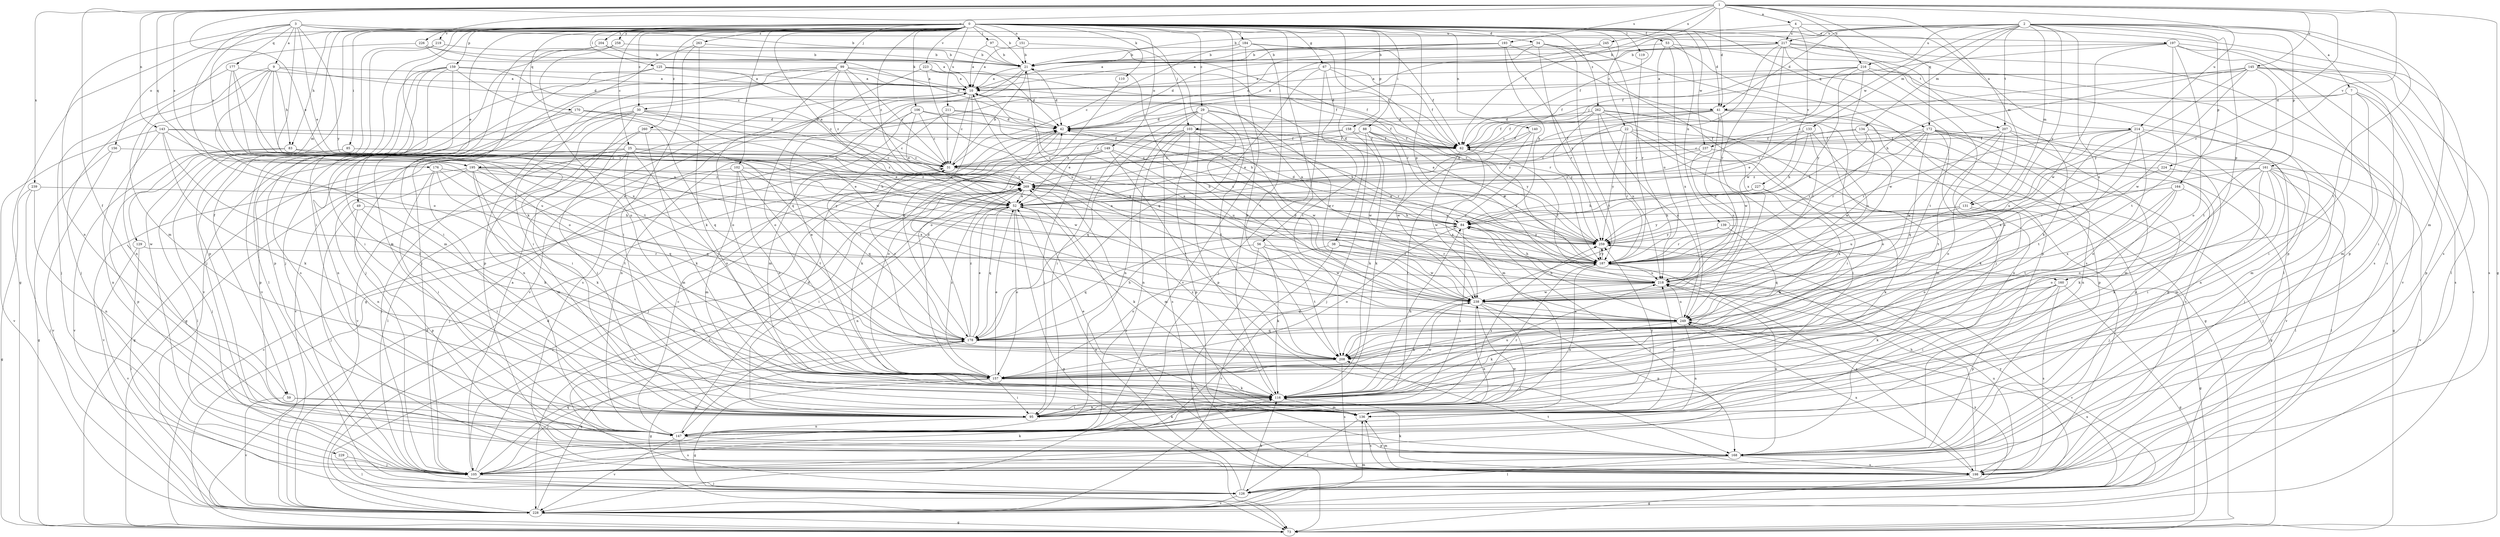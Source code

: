 strict digraph  {
0;
1;
2;
3;
4;
7;
9;
10;
21;
22;
25;
29;
30;
31;
34;
38;
41;
42;
49;
52;
53;
56;
59;
62;
67;
73;
83;
84;
85;
88;
95;
97;
99;
102;
103;
105;
106;
110;
116;
119;
125;
126;
129;
131;
133;
134;
136;
139;
140;
143;
145;
147;
149;
151;
156;
157;
158;
159;
160;
161;
164;
168;
170;
172;
176;
177;
178;
184;
187;
193;
195;
197;
198;
204;
207;
208;
211;
214;
216;
217;
218;
219;
223;
224;
226;
227;
228;
229;
237;
238;
239;
245;
249;
258;
259;
260;
262;
263;
269;
0 -> 21  [label=b];
0 -> 22  [label=c];
0 -> 25  [label=c];
0 -> 29  [label=c];
0 -> 30  [label=c];
0 -> 34  [label=d];
0 -> 38  [label=d];
0 -> 41  [label=d];
0 -> 49  [label=e];
0 -> 52  [label=e];
0 -> 53  [label=f];
0 -> 56  [label=f];
0 -> 59  [label=f];
0 -> 67  [label=g];
0 -> 73  [label=g];
0 -> 83  [label=h];
0 -> 85  [label=i];
0 -> 88  [label=i];
0 -> 95  [label=i];
0 -> 97  [label=j];
0 -> 99  [label=j];
0 -> 102  [label=j];
0 -> 106  [label=k];
0 -> 110  [label=k];
0 -> 116  [label=k];
0 -> 119  [label=l];
0 -> 125  [label=l];
0 -> 129  [label=m];
0 -> 139  [label=n];
0 -> 140  [label=n];
0 -> 149  [label=o];
0 -> 151  [label=o];
0 -> 156  [label=o];
0 -> 158  [label=p];
0 -> 159  [label=p];
0 -> 160  [label=p];
0 -> 170  [label=q];
0 -> 172  [label=q];
0 -> 184  [label=r];
0 -> 204  [label=t];
0 -> 207  [label=t];
0 -> 211  [label=u];
0 -> 214  [label=u];
0 -> 219  [label=v];
0 -> 223  [label=v];
0 -> 229  [label=w];
0 -> 237  [label=w];
0 -> 258  [label=y];
0 -> 260  [label=z];
0 -> 262  [label=z];
0 -> 263  [label=z];
0 -> 269  [label=z];
1 -> 4  [label=a];
1 -> 41  [label=d];
1 -> 52  [label=e];
1 -> 59  [label=f];
1 -> 62  [label=f];
1 -> 73  [label=g];
1 -> 131  [label=m];
1 -> 143  [label=n];
1 -> 145  [label=n];
1 -> 172  [label=q];
1 -> 176  [label=q];
1 -> 187  [label=r];
1 -> 193  [label=s];
1 -> 195  [label=s];
1 -> 214  [label=u];
1 -> 216  [label=u];
1 -> 224  [label=v];
1 -> 226  [label=v];
1 -> 239  [label=x];
1 -> 245  [label=x];
2 -> 7  [label=a];
2 -> 21  [label=b];
2 -> 41  [label=d];
2 -> 62  [label=f];
2 -> 131  [label=m];
2 -> 133  [label=m];
2 -> 134  [label=m];
2 -> 136  [label=m];
2 -> 160  [label=p];
2 -> 161  [label=p];
2 -> 164  [label=p];
2 -> 207  [label=t];
2 -> 208  [label=t];
2 -> 216  [label=u];
2 -> 217  [label=u];
2 -> 237  [label=w];
2 -> 249  [label=x];
2 -> 259  [label=y];
3 -> 9  [label=a];
3 -> 21  [label=b];
3 -> 52  [label=e];
3 -> 103  [label=j];
3 -> 116  [label=k];
3 -> 147  [label=n];
3 -> 157  [label=o];
3 -> 177  [label=q];
3 -> 195  [label=s];
3 -> 217  [label=u];
3 -> 259  [label=y];
4 -> 195  [label=s];
4 -> 197  [label=s];
4 -> 198  [label=s];
4 -> 217  [label=u];
4 -> 227  [label=v];
7 -> 41  [label=d];
7 -> 95  [label=i];
7 -> 103  [label=j];
7 -> 136  [label=m];
7 -> 168  [label=p];
7 -> 198  [label=s];
9 -> 10  [label=a];
9 -> 41  [label=d];
9 -> 83  [label=h];
9 -> 105  [label=j];
9 -> 136  [label=m];
9 -> 147  [label=n];
9 -> 249  [label=x];
9 -> 259  [label=y];
10 -> 30  [label=c];
10 -> 31  [label=c];
10 -> 178  [label=q];
10 -> 198  [label=s];
21 -> 10  [label=a];
21 -> 42  [label=d];
21 -> 73  [label=g];
21 -> 228  [label=v];
21 -> 249  [label=x];
22 -> 52  [label=e];
22 -> 62  [label=f];
22 -> 95  [label=i];
22 -> 136  [label=m];
22 -> 187  [label=r];
22 -> 228  [label=v];
22 -> 259  [label=y];
25 -> 31  [label=c];
25 -> 52  [label=e];
25 -> 73  [label=g];
25 -> 105  [label=j];
25 -> 126  [label=l];
25 -> 136  [label=m];
25 -> 157  [label=o];
25 -> 238  [label=w];
29 -> 42  [label=d];
29 -> 52  [label=e];
29 -> 62  [label=f];
29 -> 95  [label=i];
29 -> 147  [label=n];
29 -> 168  [label=p];
29 -> 208  [label=t];
29 -> 238  [label=w];
30 -> 42  [label=d];
30 -> 73  [label=g];
30 -> 95  [label=i];
30 -> 147  [label=n];
30 -> 187  [label=r];
30 -> 228  [label=v];
30 -> 259  [label=y];
31 -> 21  [label=b];
31 -> 259  [label=y];
31 -> 269  [label=z];
34 -> 21  [label=b];
34 -> 42  [label=d];
34 -> 105  [label=j];
34 -> 187  [label=r];
34 -> 198  [label=s];
34 -> 208  [label=t];
38 -> 157  [label=o];
38 -> 187  [label=r];
38 -> 228  [label=v];
38 -> 238  [label=w];
41 -> 31  [label=c];
41 -> 42  [label=d];
41 -> 52  [label=e];
41 -> 62  [label=f];
41 -> 157  [label=o];
41 -> 168  [label=p];
41 -> 218  [label=u];
41 -> 238  [label=w];
42 -> 62  [label=f];
42 -> 116  [label=k];
42 -> 157  [label=o];
49 -> 84  [label=h];
49 -> 95  [label=i];
49 -> 105  [label=j];
49 -> 168  [label=p];
52 -> 73  [label=g];
52 -> 84  [label=h];
52 -> 116  [label=k];
52 -> 147  [label=n];
52 -> 157  [label=o];
52 -> 178  [label=q];
52 -> 228  [label=v];
53 -> 21  [label=b];
53 -> 126  [label=l];
53 -> 168  [label=p];
53 -> 218  [label=u];
53 -> 249  [label=x];
56 -> 73  [label=g];
56 -> 116  [label=k];
56 -> 178  [label=q];
56 -> 187  [label=r];
56 -> 208  [label=t];
56 -> 238  [label=w];
59 -> 95  [label=i];
59 -> 136  [label=m];
59 -> 228  [label=v];
62 -> 31  [label=c];
62 -> 238  [label=w];
62 -> 249  [label=x];
67 -> 10  [label=a];
67 -> 62  [label=f];
67 -> 105  [label=j];
67 -> 178  [label=q];
67 -> 187  [label=r];
67 -> 208  [label=t];
73 -> 31  [label=c];
73 -> 42  [label=d];
83 -> 31  [label=c];
83 -> 84  [label=h];
83 -> 168  [label=p];
83 -> 228  [label=v];
83 -> 249  [label=x];
84 -> 42  [label=d];
84 -> 95  [label=i];
84 -> 105  [label=j];
84 -> 157  [label=o];
84 -> 259  [label=y];
85 -> 31  [label=c];
85 -> 105  [label=j];
85 -> 126  [label=l];
85 -> 269  [label=z];
88 -> 62  [label=f];
88 -> 105  [label=j];
88 -> 116  [label=k];
88 -> 187  [label=r];
88 -> 238  [label=w];
88 -> 259  [label=y];
88 -> 269  [label=z];
95 -> 116  [label=k];
95 -> 147  [label=n];
95 -> 187  [label=r];
95 -> 259  [label=y];
97 -> 10  [label=a];
97 -> 21  [label=b];
97 -> 187  [label=r];
99 -> 10  [label=a];
99 -> 31  [label=c];
99 -> 62  [label=f];
99 -> 95  [label=i];
99 -> 105  [label=j];
99 -> 157  [label=o];
99 -> 168  [label=p];
99 -> 187  [label=r];
99 -> 269  [label=z];
102 -> 105  [label=j];
102 -> 136  [label=m];
102 -> 157  [label=o];
102 -> 178  [label=q];
102 -> 208  [label=t];
102 -> 269  [label=z];
103 -> 52  [label=e];
103 -> 62  [label=f];
103 -> 84  [label=h];
103 -> 147  [label=n];
103 -> 168  [label=p];
103 -> 178  [label=q];
103 -> 187  [label=r];
103 -> 198  [label=s];
103 -> 238  [label=w];
105 -> 10  [label=a];
105 -> 116  [label=k];
105 -> 126  [label=l];
105 -> 178  [label=q];
105 -> 269  [label=z];
106 -> 31  [label=c];
106 -> 42  [label=d];
106 -> 52  [label=e];
106 -> 62  [label=f];
106 -> 136  [label=m];
106 -> 147  [label=n];
110 -> 157  [label=o];
116 -> 84  [label=h];
116 -> 95  [label=i];
116 -> 136  [label=m];
116 -> 218  [label=u];
116 -> 238  [label=w];
116 -> 269  [label=z];
119 -> 187  [label=r];
125 -> 10  [label=a];
125 -> 31  [label=c];
125 -> 62  [label=f];
125 -> 95  [label=i];
125 -> 228  [label=v];
126 -> 52  [label=e];
126 -> 116  [label=k];
126 -> 228  [label=v];
126 -> 249  [label=x];
126 -> 259  [label=y];
126 -> 269  [label=z];
129 -> 126  [label=l];
129 -> 187  [label=r];
129 -> 228  [label=v];
131 -> 84  [label=h];
131 -> 105  [label=j];
131 -> 157  [label=o];
131 -> 218  [label=u];
131 -> 259  [label=y];
133 -> 62  [label=f];
133 -> 84  [label=h];
133 -> 187  [label=r];
133 -> 218  [label=u];
133 -> 269  [label=z];
134 -> 52  [label=e];
134 -> 62  [label=f];
134 -> 84  [label=h];
134 -> 136  [label=m];
134 -> 187  [label=r];
136 -> 52  [label=e];
136 -> 126  [label=l];
136 -> 198  [label=s];
136 -> 218  [label=u];
136 -> 259  [label=y];
139 -> 178  [label=q];
139 -> 187  [label=r];
139 -> 208  [label=t];
139 -> 259  [label=y];
140 -> 62  [label=f];
140 -> 95  [label=i];
140 -> 116  [label=k];
140 -> 136  [label=m];
143 -> 31  [label=c];
143 -> 62  [label=f];
143 -> 116  [label=k];
143 -> 147  [label=n];
143 -> 157  [label=o];
143 -> 218  [label=u];
143 -> 228  [label=v];
145 -> 10  [label=a];
145 -> 42  [label=d];
145 -> 84  [label=h];
145 -> 95  [label=i];
145 -> 198  [label=s];
145 -> 208  [label=t];
145 -> 228  [label=v];
145 -> 238  [label=w];
145 -> 259  [label=y];
145 -> 269  [label=z];
147 -> 31  [label=c];
147 -> 42  [label=d];
147 -> 116  [label=k];
147 -> 168  [label=p];
147 -> 198  [label=s];
147 -> 228  [label=v];
147 -> 238  [label=w];
149 -> 31  [label=c];
149 -> 95  [label=i];
149 -> 105  [label=j];
149 -> 187  [label=r];
149 -> 208  [label=t];
149 -> 218  [label=u];
151 -> 10  [label=a];
151 -> 21  [label=b];
151 -> 249  [label=x];
156 -> 31  [label=c];
156 -> 73  [label=g];
156 -> 228  [label=v];
157 -> 10  [label=a];
157 -> 52  [label=e];
157 -> 73  [label=g];
157 -> 95  [label=i];
157 -> 105  [label=j];
157 -> 116  [label=k];
157 -> 269  [label=z];
158 -> 31  [label=c];
158 -> 62  [label=f];
158 -> 238  [label=w];
158 -> 269  [label=z];
159 -> 10  [label=a];
159 -> 95  [label=i];
159 -> 126  [label=l];
159 -> 168  [label=p];
159 -> 178  [label=q];
159 -> 198  [label=s];
159 -> 228  [label=v];
159 -> 269  [label=z];
160 -> 73  [label=g];
160 -> 95  [label=i];
160 -> 116  [label=k];
160 -> 168  [label=p];
160 -> 198  [label=s];
160 -> 238  [label=w];
161 -> 95  [label=i];
161 -> 105  [label=j];
161 -> 116  [label=k];
161 -> 126  [label=l];
161 -> 136  [label=m];
161 -> 157  [label=o];
161 -> 228  [label=v];
161 -> 259  [label=y];
161 -> 269  [label=z];
164 -> 52  [label=e];
164 -> 116  [label=k];
164 -> 157  [label=o];
164 -> 208  [label=t];
164 -> 249  [label=x];
168 -> 105  [label=j];
168 -> 126  [label=l];
168 -> 198  [label=s];
168 -> 218  [label=u];
170 -> 42  [label=d];
170 -> 147  [label=n];
170 -> 168  [label=p];
170 -> 178  [label=q];
170 -> 238  [label=w];
172 -> 31  [label=c];
172 -> 62  [label=f];
172 -> 73  [label=g];
172 -> 116  [label=k];
172 -> 147  [label=n];
172 -> 168  [label=p];
172 -> 178  [label=q];
172 -> 187  [label=r];
172 -> 198  [label=s];
172 -> 238  [label=w];
176 -> 95  [label=i];
176 -> 116  [label=k];
176 -> 178  [label=q];
176 -> 208  [label=t];
176 -> 269  [label=z];
177 -> 10  [label=a];
177 -> 105  [label=j];
177 -> 157  [label=o];
177 -> 208  [label=t];
177 -> 218  [label=u];
178 -> 31  [label=c];
178 -> 42  [label=d];
178 -> 52  [label=e];
178 -> 73  [label=g];
178 -> 84  [label=h];
178 -> 208  [label=t];
178 -> 269  [label=z];
184 -> 21  [label=b];
184 -> 31  [label=c];
184 -> 62  [label=f];
184 -> 187  [label=r];
184 -> 208  [label=t];
184 -> 228  [label=v];
187 -> 10  [label=a];
187 -> 147  [label=n];
187 -> 198  [label=s];
187 -> 218  [label=u];
187 -> 259  [label=y];
193 -> 10  [label=a];
193 -> 21  [label=b];
193 -> 42  [label=d];
193 -> 84  [label=h];
193 -> 249  [label=x];
193 -> 259  [label=y];
195 -> 52  [label=e];
195 -> 116  [label=k];
195 -> 136  [label=m];
195 -> 147  [label=n];
195 -> 178  [label=q];
195 -> 228  [label=v];
195 -> 259  [label=y];
195 -> 269  [label=z];
197 -> 21  [label=b];
197 -> 62  [label=f];
197 -> 126  [label=l];
197 -> 157  [label=o];
197 -> 168  [label=p];
197 -> 198  [label=s];
197 -> 208  [label=t];
197 -> 238  [label=w];
198 -> 73  [label=g];
198 -> 84  [label=h];
198 -> 116  [label=k];
198 -> 136  [label=m];
198 -> 208  [label=t];
198 -> 218  [label=u];
198 -> 249  [label=x];
198 -> 269  [label=z];
204 -> 21  [label=b];
204 -> 62  [label=f];
204 -> 95  [label=i];
204 -> 147  [label=n];
207 -> 62  [label=f];
207 -> 136  [label=m];
207 -> 157  [label=o];
207 -> 168  [label=p];
207 -> 208  [label=t];
207 -> 238  [label=w];
208 -> 157  [label=o];
208 -> 198  [label=s];
211 -> 31  [label=c];
211 -> 42  [label=d];
211 -> 84  [label=h];
211 -> 208  [label=t];
214 -> 62  [label=f];
214 -> 105  [label=j];
214 -> 147  [label=n];
214 -> 157  [label=o];
214 -> 187  [label=r];
214 -> 208  [label=t];
214 -> 218  [label=u];
214 -> 249  [label=x];
216 -> 10  [label=a];
216 -> 31  [label=c];
216 -> 62  [label=f];
216 -> 116  [label=k];
216 -> 157  [label=o];
216 -> 238  [label=w];
216 -> 259  [label=y];
217 -> 10  [label=a];
217 -> 21  [label=b];
217 -> 168  [label=p];
217 -> 187  [label=r];
217 -> 198  [label=s];
217 -> 208  [label=t];
217 -> 228  [label=v];
217 -> 238  [label=w];
217 -> 269  [label=z];
218 -> 62  [label=f];
218 -> 84  [label=h];
218 -> 178  [label=q];
218 -> 228  [label=v];
218 -> 238  [label=w];
219 -> 21  [label=b];
219 -> 105  [label=j];
219 -> 168  [label=p];
223 -> 10  [label=a];
223 -> 42  [label=d];
223 -> 157  [label=o];
223 -> 218  [label=u];
224 -> 126  [label=l];
224 -> 187  [label=r];
224 -> 269  [label=z];
226 -> 10  [label=a];
226 -> 21  [label=b];
226 -> 42  [label=d];
226 -> 136  [label=m];
227 -> 52  [label=e];
227 -> 84  [label=h];
227 -> 116  [label=k];
227 -> 249  [label=x];
228 -> 42  [label=d];
228 -> 73  [label=g];
228 -> 136  [label=m];
228 -> 178  [label=q];
228 -> 249  [label=x];
228 -> 269  [label=z];
229 -> 105  [label=j];
229 -> 126  [label=l];
237 -> 31  [label=c];
237 -> 73  [label=g];
237 -> 218  [label=u];
237 -> 269  [label=z];
238 -> 10  [label=a];
238 -> 21  [label=b];
238 -> 42  [label=d];
238 -> 105  [label=j];
238 -> 116  [label=k];
238 -> 147  [label=n];
238 -> 168  [label=p];
238 -> 249  [label=x];
239 -> 52  [label=e];
239 -> 73  [label=g];
239 -> 105  [label=j];
239 -> 147  [label=n];
245 -> 21  [label=b];
245 -> 42  [label=d];
245 -> 187  [label=r];
249 -> 10  [label=a];
249 -> 84  [label=h];
249 -> 116  [label=k];
249 -> 147  [label=n];
249 -> 178  [label=q];
249 -> 218  [label=u];
258 -> 21  [label=b];
258 -> 105  [label=j];
258 -> 157  [label=o];
259 -> 10  [label=a];
259 -> 73  [label=g];
259 -> 187  [label=r];
259 -> 269  [label=z];
260 -> 62  [label=f];
260 -> 95  [label=i];
260 -> 116  [label=k];
260 -> 228  [label=v];
262 -> 42  [label=d];
262 -> 62  [label=f];
262 -> 73  [label=g];
262 -> 95  [label=i];
262 -> 147  [label=n];
262 -> 218  [label=u];
262 -> 249  [label=x];
262 -> 259  [label=y];
263 -> 21  [label=b];
263 -> 95  [label=i];
263 -> 105  [label=j];
263 -> 116  [label=k];
269 -> 52  [label=e];
269 -> 95  [label=i];
269 -> 136  [label=m];
269 -> 259  [label=y];
}
